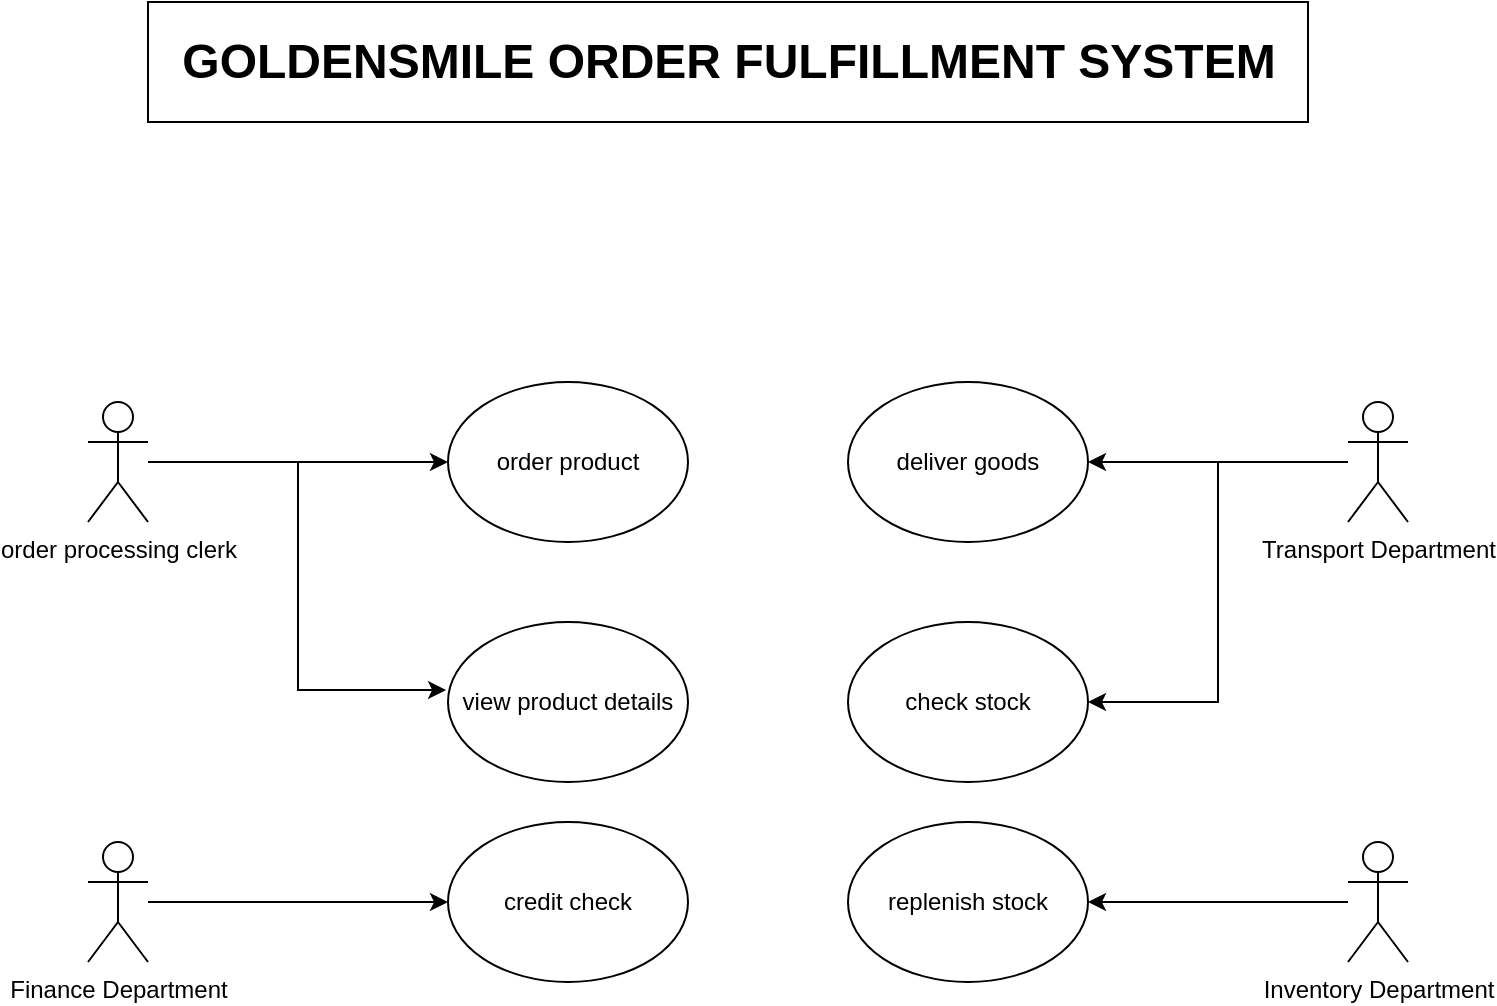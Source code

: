 <mxfile version="20.8.13" type="github">
  <diagram name="Page-1" id="hoWLEHL2UPshJfU7Heec">
    <mxGraphModel dx="1434" dy="764" grid="1" gridSize="10" guides="1" tooltips="1" connect="1" arrows="1" fold="1" page="1" pageScale="1" pageWidth="850" pageHeight="1100" math="0" shadow="0">
      <root>
        <mxCell id="0" />
        <mxCell id="1" parent="0" />
        <mxCell id="NstA9TT07sQdtJnQdbu2-8" style="edgeStyle=orthogonalEdgeStyle;rounded=0;orthogonalLoop=1;jettySize=auto;html=1;" edge="1" parent="1" source="cU0gV8ZXpmd1MXwb-OMc-1" target="NstA9TT07sQdtJnQdbu2-7">
          <mxGeometry relative="1" as="geometry" />
        </mxCell>
        <mxCell id="NstA9TT07sQdtJnQdbu2-20" style="edgeStyle=orthogonalEdgeStyle;rounded=0;orthogonalLoop=1;jettySize=auto;html=1;entryX=-0.008;entryY=0.425;entryDx=0;entryDy=0;entryPerimeter=0;" edge="1" parent="1" source="cU0gV8ZXpmd1MXwb-OMc-1" target="NstA9TT07sQdtJnQdbu2-9">
          <mxGeometry relative="1" as="geometry" />
        </mxCell>
        <mxCell id="cU0gV8ZXpmd1MXwb-OMc-1" value="order processing clerk" style="shape=umlActor;verticalLabelPosition=bottom;verticalAlign=top;html=1;outlineConnect=0;" parent="1" vertex="1">
          <mxGeometry x="100" y="210" width="30" height="60" as="geometry" />
        </mxCell>
        <mxCell id="cU0gV8ZXpmd1MXwb-OMc-2" value="" style="rounded=0;whiteSpace=wrap;html=1;" parent="1" vertex="1">
          <mxGeometry x="130" y="10" width="580" height="60" as="geometry" />
        </mxCell>
        <mxCell id="cU0gV8ZXpmd1MXwb-OMc-3" value="GOLDENSMILE ORDER FULFILLMENT SYSTEM" style="text;strokeColor=none;fillColor=none;html=1;fontSize=24;fontStyle=1;verticalAlign=middle;align=center;" parent="1" vertex="1">
          <mxGeometry x="370" y="20" width="100" height="40" as="geometry" />
        </mxCell>
        <mxCell id="NstA9TT07sQdtJnQdbu2-7" value="order product" style="ellipse;whiteSpace=wrap;html=1;" vertex="1" parent="1">
          <mxGeometry x="280" y="200" width="120" height="80" as="geometry" />
        </mxCell>
        <mxCell id="NstA9TT07sQdtJnQdbu2-9" value="view product details" style="ellipse;whiteSpace=wrap;html=1;" vertex="1" parent="1">
          <mxGeometry x="280" y="320" width="120" height="80" as="geometry" />
        </mxCell>
        <mxCell id="NstA9TT07sQdtJnQdbu2-13" style="edgeStyle=orthogonalEdgeStyle;rounded=0;orthogonalLoop=1;jettySize=auto;html=1;entryX=0;entryY=0.5;entryDx=0;entryDy=0;" edge="1" parent="1" source="NstA9TT07sQdtJnQdbu2-11" target="NstA9TT07sQdtJnQdbu2-12">
          <mxGeometry relative="1" as="geometry" />
        </mxCell>
        <mxCell id="NstA9TT07sQdtJnQdbu2-11" value="Finance Department" style="shape=umlActor;verticalLabelPosition=bottom;verticalAlign=top;html=1;outlineConnect=0;" vertex="1" parent="1">
          <mxGeometry x="100" y="430" width="30" height="60" as="geometry" />
        </mxCell>
        <mxCell id="NstA9TT07sQdtJnQdbu2-12" value="credit check" style="ellipse;whiteSpace=wrap;html=1;" vertex="1" parent="1">
          <mxGeometry x="280" y="420" width="120" height="80" as="geometry" />
        </mxCell>
        <mxCell id="NstA9TT07sQdtJnQdbu2-16" style="edgeStyle=orthogonalEdgeStyle;rounded=0;orthogonalLoop=1;jettySize=auto;html=1;entryX=1;entryY=0.5;entryDx=0;entryDy=0;" edge="1" parent="1" source="NstA9TT07sQdtJnQdbu2-14" target="NstA9TT07sQdtJnQdbu2-15">
          <mxGeometry relative="1" as="geometry" />
        </mxCell>
        <mxCell id="NstA9TT07sQdtJnQdbu2-19" style="edgeStyle=orthogonalEdgeStyle;rounded=0;orthogonalLoop=1;jettySize=auto;html=1;entryX=1;entryY=0.5;entryDx=0;entryDy=0;" edge="1" parent="1" source="NstA9TT07sQdtJnQdbu2-14" target="NstA9TT07sQdtJnQdbu2-17">
          <mxGeometry relative="1" as="geometry" />
        </mxCell>
        <mxCell id="NstA9TT07sQdtJnQdbu2-14" value="Transport Department" style="shape=umlActor;verticalLabelPosition=bottom;verticalAlign=top;html=1;outlineConnect=0;" vertex="1" parent="1">
          <mxGeometry x="730" y="210" width="30" height="60" as="geometry" />
        </mxCell>
        <mxCell id="NstA9TT07sQdtJnQdbu2-15" value="deliver goods" style="ellipse;whiteSpace=wrap;html=1;" vertex="1" parent="1">
          <mxGeometry x="480" y="200" width="120" height="80" as="geometry" />
        </mxCell>
        <mxCell id="NstA9TT07sQdtJnQdbu2-17" value="check stock" style="ellipse;whiteSpace=wrap;html=1;" vertex="1" parent="1">
          <mxGeometry x="480" y="320" width="120" height="80" as="geometry" />
        </mxCell>
        <mxCell id="NstA9TT07sQdtJnQdbu2-25" style="edgeStyle=orthogonalEdgeStyle;rounded=0;orthogonalLoop=1;jettySize=auto;html=1;entryX=1;entryY=0.5;entryDx=0;entryDy=0;" edge="1" parent="1" source="NstA9TT07sQdtJnQdbu2-21" target="NstA9TT07sQdtJnQdbu2-24">
          <mxGeometry relative="1" as="geometry" />
        </mxCell>
        <mxCell id="NstA9TT07sQdtJnQdbu2-21" value="Inventory Department" style="shape=umlActor;verticalLabelPosition=bottom;verticalAlign=top;html=1;outlineConnect=0;" vertex="1" parent="1">
          <mxGeometry x="730" y="430" width="30" height="60" as="geometry" />
        </mxCell>
        <mxCell id="NstA9TT07sQdtJnQdbu2-24" value="replenish stock" style="ellipse;whiteSpace=wrap;html=1;" vertex="1" parent="1">
          <mxGeometry x="480" y="420" width="120" height="80" as="geometry" />
        </mxCell>
      </root>
    </mxGraphModel>
  </diagram>
</mxfile>
